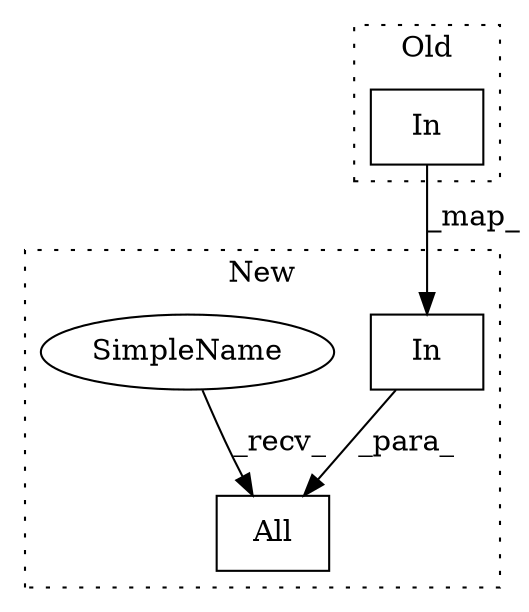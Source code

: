 digraph G {
subgraph cluster0 {
1 [label="In" a="32" s="2126,2141" l="3,1" shape="box"];
label = "Old";
style="dotted";
}
subgraph cluster1 {
2 [label="In" a="32" s="2390,2405" l="3,1" shape="box"];
3 [label="All" a="32" s="2328,2406" l="4,1" shape="box"];
4 [label="SimpleName" a="42" s="2317" l="10" shape="ellipse"];
label = "New";
style="dotted";
}
1 -> 2 [label="_map_"];
2 -> 3 [label="_para_"];
4 -> 3 [label="_recv_"];
}